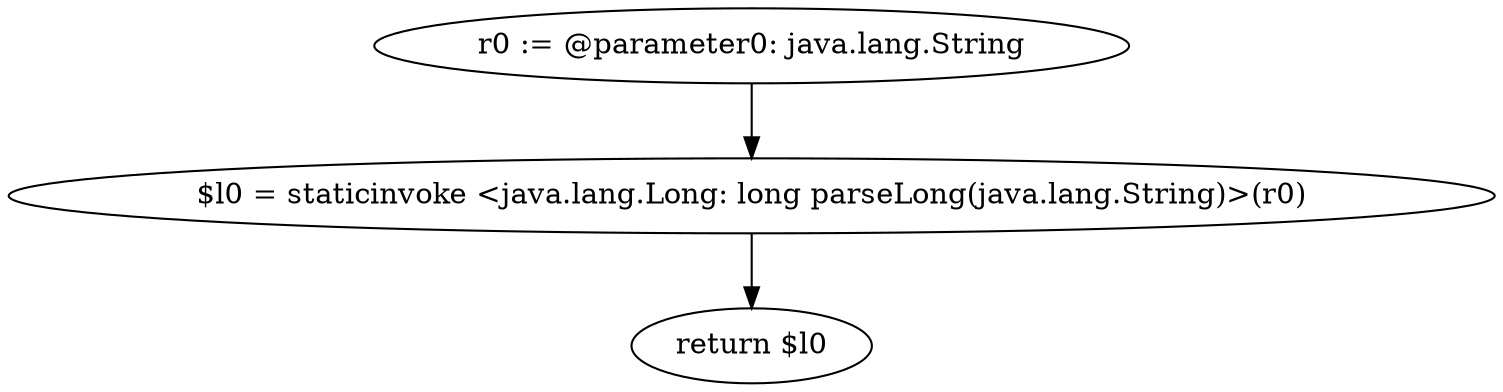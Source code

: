 digraph "unitGraph" {
    "r0 := @parameter0: java.lang.String"
    "$l0 = staticinvoke <java.lang.Long: long parseLong(java.lang.String)>(r0)"
    "return $l0"
    "r0 := @parameter0: java.lang.String"->"$l0 = staticinvoke <java.lang.Long: long parseLong(java.lang.String)>(r0)";
    "$l0 = staticinvoke <java.lang.Long: long parseLong(java.lang.String)>(r0)"->"return $l0";
}
